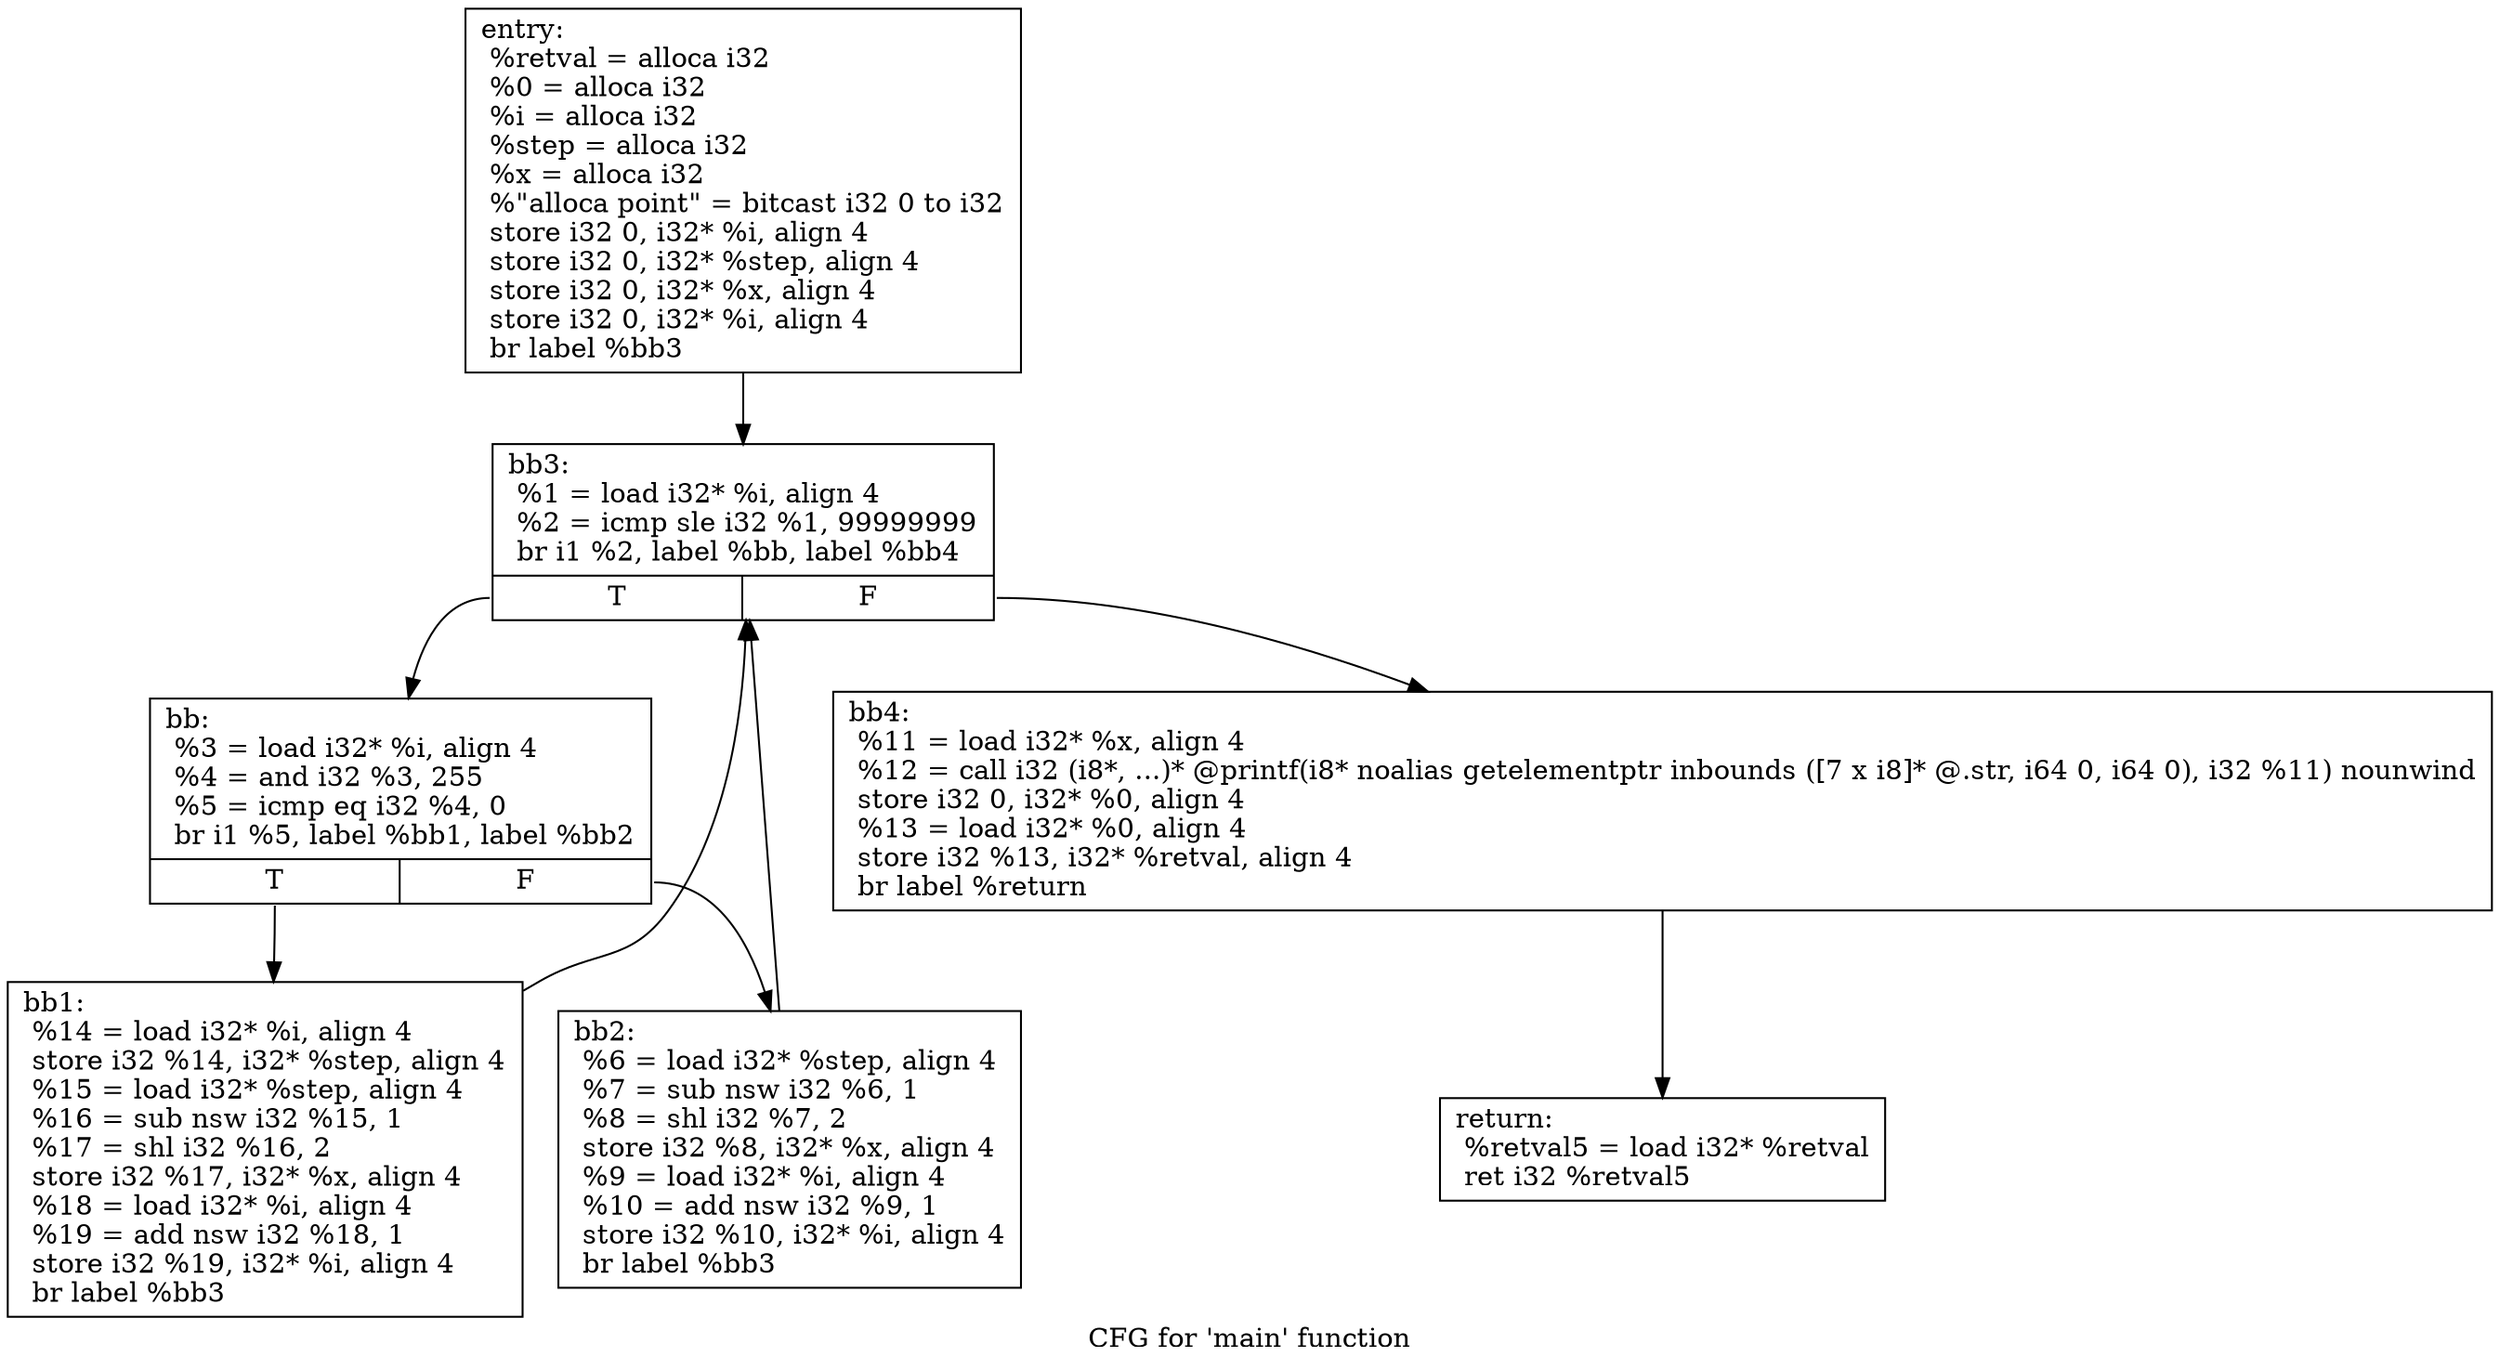digraph "CFG for 'main' function" {
	label="CFG for 'main' function";

	Node0xaa26330 [shape=record,label="{entry:\l  %retval = alloca i32\l  %0 = alloca i32\l  %i = alloca i32\l  %step = alloca i32\l  %x = alloca i32\l  %\"alloca point\" = bitcast i32 0 to i32\l  store i32 0, i32* %i, align 4\l  store i32 0, i32* %step, align 4\l  store i32 0, i32* %x, align 4\l  store i32 0, i32* %i, align 4\l  br label %bb3\l}"];
	Node0xaa26330 -> Node0xaa236d0;
	Node0xaa236d0 [shape=record,label="{bb3:                                              \l  %1 = load i32* %i, align 4\l  %2 = icmp sle i32 %1, 99999999\l  br i1 %2, label %bb, label %bb4\l|{<s0>T|<s1>F}}"];
	Node0xaa236d0:s0 -> Node0xaa23730;
	Node0xaa236d0:s1 -> Node0xaa24740;
	Node0xaa23730 [shape=record,label="{bb:                                               \l  %3 = load i32* %i, align 4\l  %4 = and i32 %3, 255\l  %5 = icmp eq i32 %4, 0\l  br i1 %5, label %bb1, label %bb2\l|{<s0>T|<s1>F}}"];
	Node0xaa23730:s0 -> Node0xaa24800;
	Node0xaa23730:s1 -> Node0xaa246e0;
	Node0xaa246e0 [shape=record,label="{bb2:                                              \l  %6 = load i32* %step, align 4\l  %7 = sub nsw i32 %6, 1\l  %8 = shl i32 %7, 2\l  store i32 %8, i32* %x, align 4\l  %9 = load i32* %i, align 4\l  %10 = add nsw i32 %9, 1\l  store i32 %10, i32* %i, align 4\l  br label %bb3\l}"];
	Node0xaa246e0 -> Node0xaa236d0;
	Node0xaa24740 [shape=record,label="{bb4:                                              \l  %11 = load i32* %x, align 4\l  %12 = call i32 (i8*, ...)* @printf(i8* noalias getelementptr inbounds ([7 x i8]* @.str, i64 0, i64 0), i32 %11) nounwind\l  store i32 0, i32* %0, align 4\l  %13 = load i32* %0, align 4\l  store i32 %13, i32* %retval, align 4\l  br label %return\l}"];
	Node0xaa24740 -> Node0xaa247a0;
	Node0xaa247a0 [shape=record,label="{return:                                           \l  %retval5 = load i32* %retval\l  ret i32 %retval5\l}"];
	Node0xaa24800 [shape=record,label="{bb1:                                              \l  %14 = load i32* %i, align 4\l  store i32 %14, i32* %step, align 4\l  %15 = load i32* %step, align 4\l  %16 = sub nsw i32 %15, 1\l  %17 = shl i32 %16, 2\l  store i32 %17, i32* %x, align 4\l  %18 = load i32* %i, align 4\l  %19 = add nsw i32 %18, 1\l  store i32 %19, i32* %i, align 4\l  br label %bb3\l}"];
	Node0xaa24800 -> Node0xaa236d0;
}
